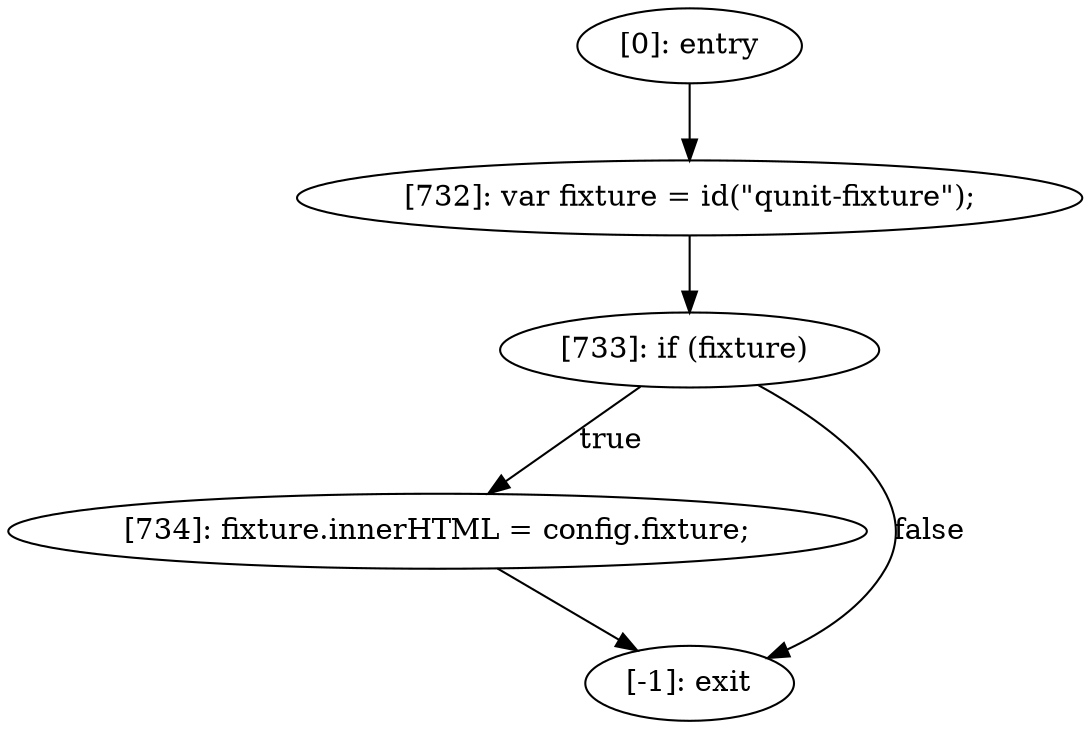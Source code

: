 digraph {
"0" [label="[733]: if (fixture) "] 
"1" [label="[734]: fixture.innerHTML = config.fixture;\n"] 
"2" [label="[732]: var fixture = id(\"qunit-fixture\");\n"] 
"3" [label="[-1]: exit"] 
"4" [label="[0]: entry"] 
"0" -> "1" [label="true"] 
"0" -> "3" [label="false"] 
"1" -> "3" [label=""] 
"2" -> "0" [label=""] 
"4" -> "2" [label=""] 
}
